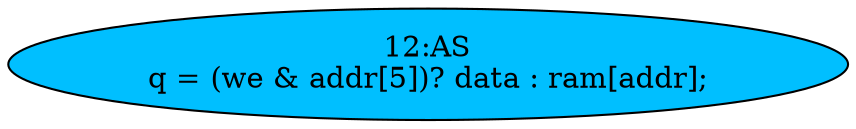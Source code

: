 strict digraph "" {
	node [label="\N"];
	"12:AS"	[ast="<pyverilog.vparser.ast.Assign object at 0x7fdef9ae09d0>",
		def_var="['q']",
		fillcolor=deepskyblue,
		label="12:AS
q = (we & addr[5])? data : ram[addr];",
		statements="[]",
		style=filled,
		typ=Assign,
		use_var="['we', 'addr', 'data', 'ram', 'addr']"];
}
